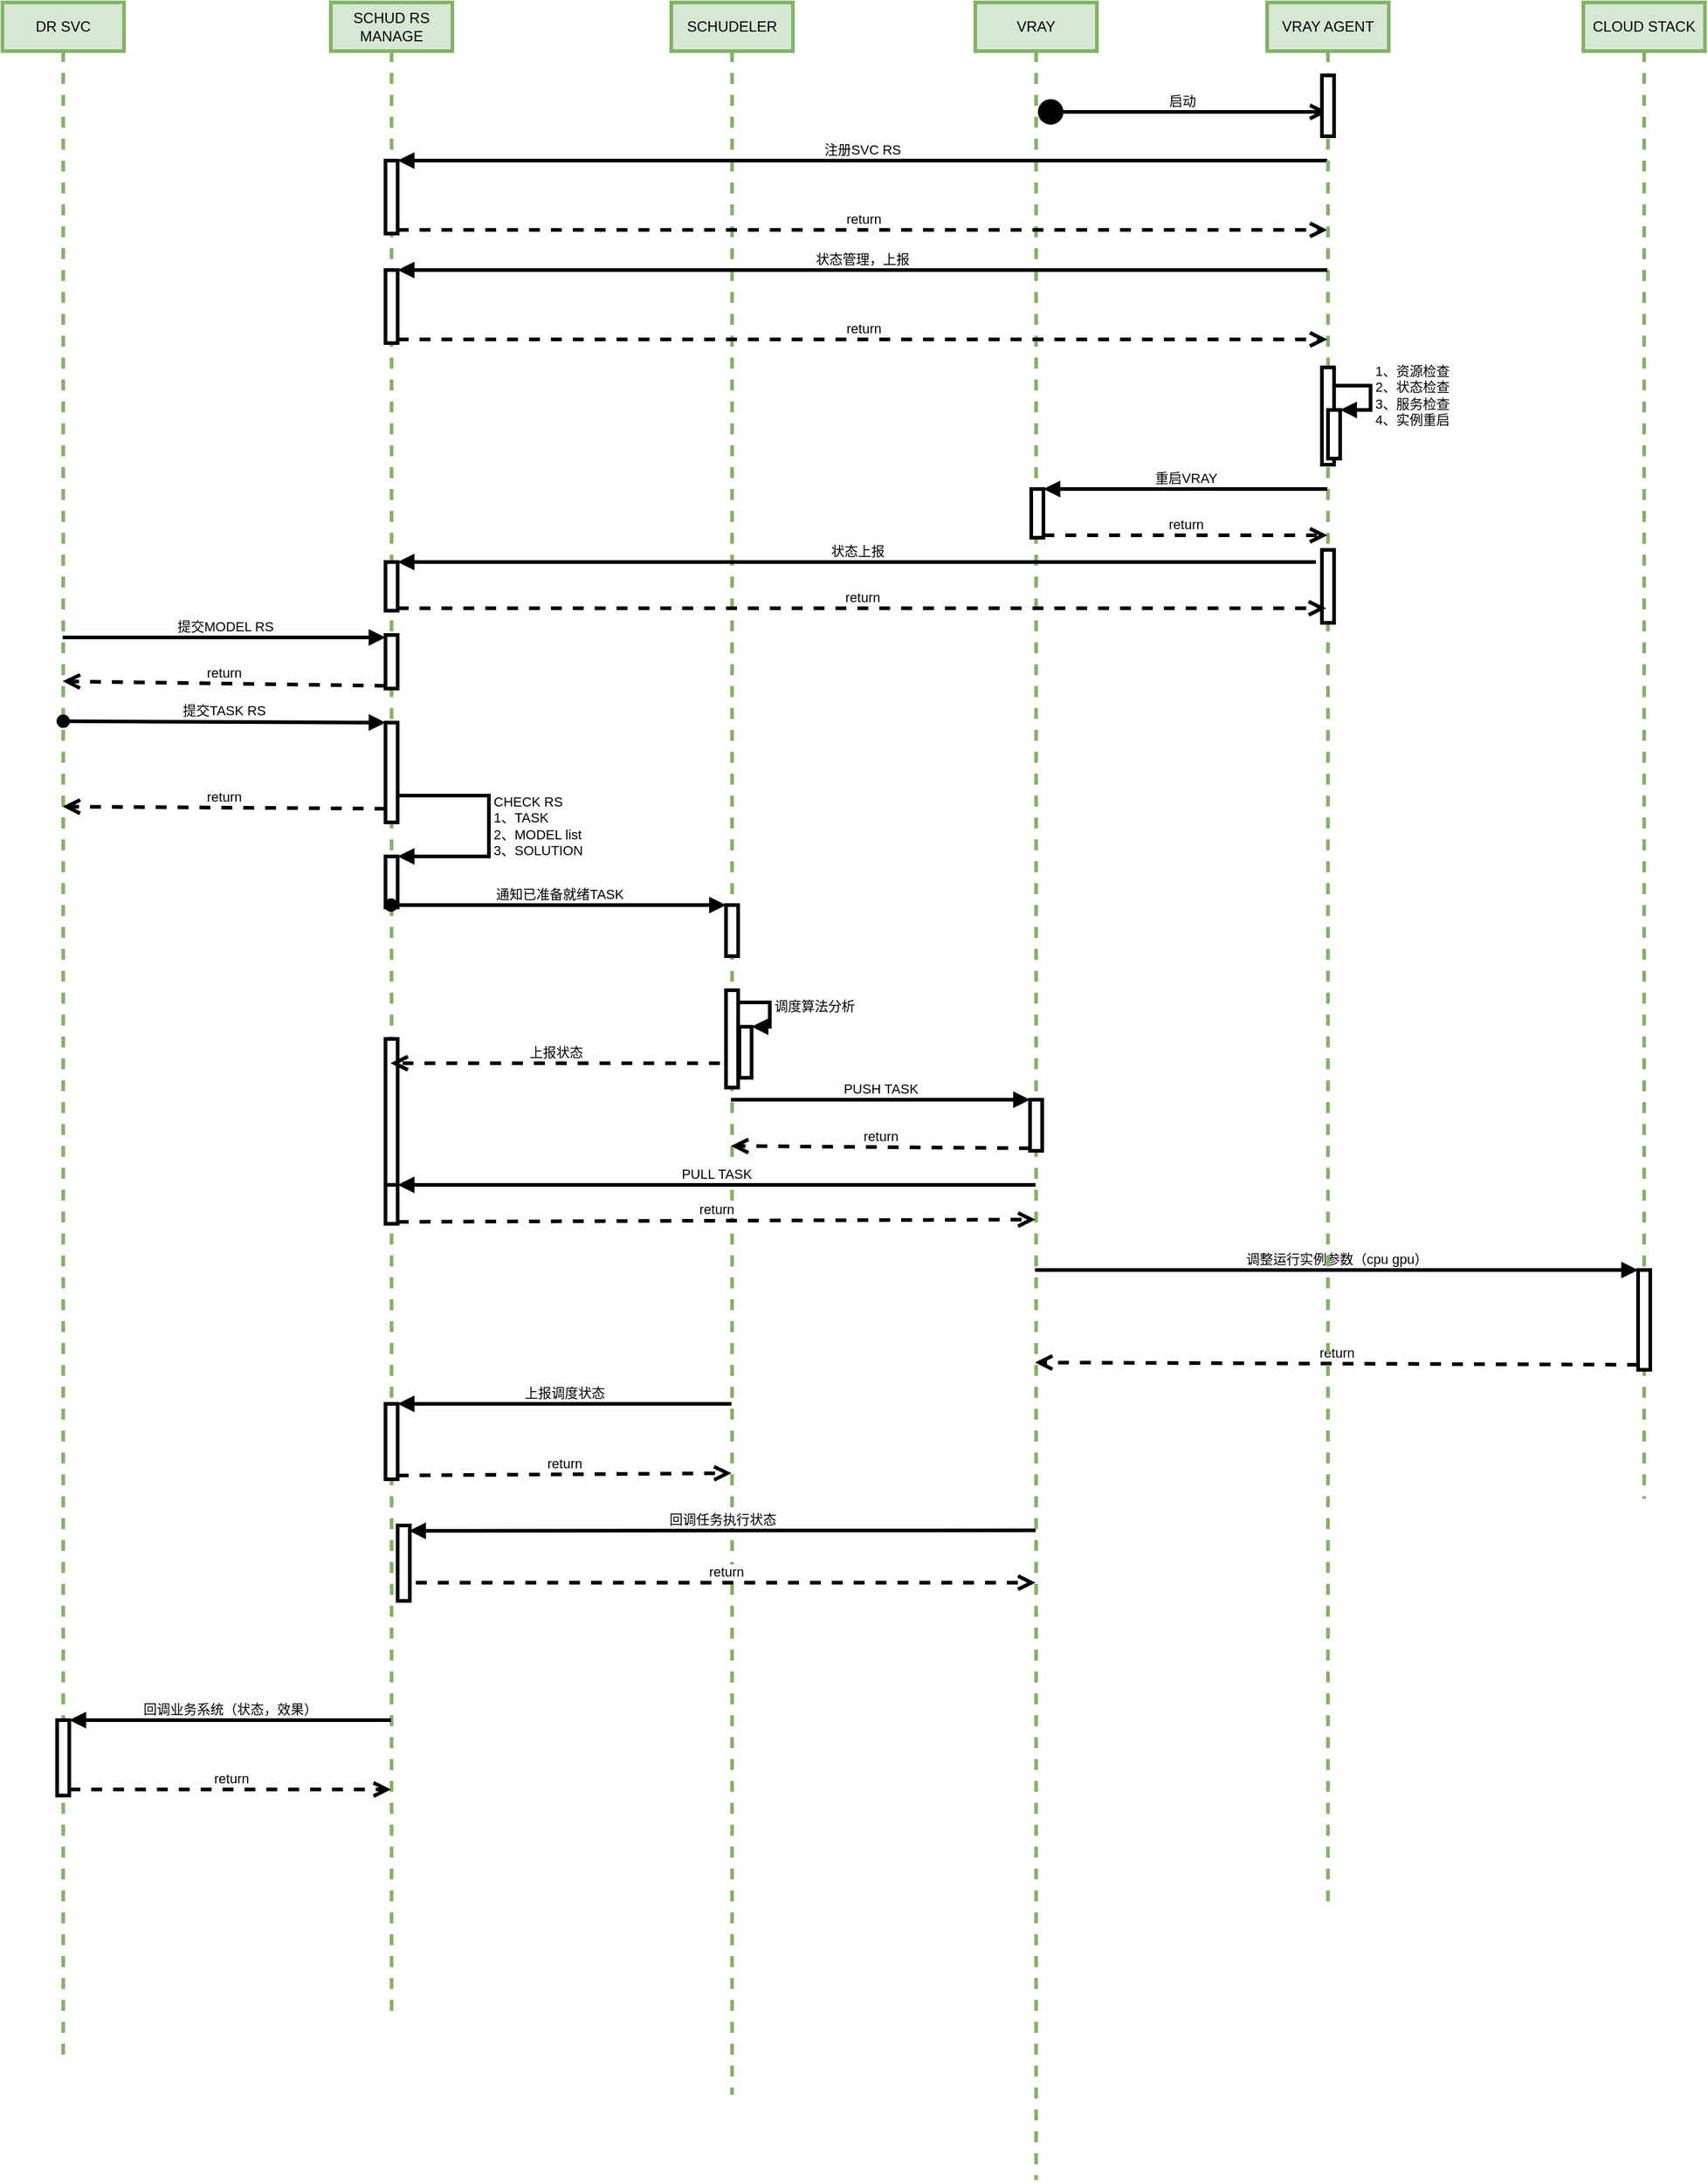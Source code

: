 <mxfile version="16.6.2" type="github">
  <diagram id="GCqSC2SD_qlKMxx8C9cN" name="Page-1">
    <mxGraphModel dx="2037" dy="1099" grid="1" gridSize="10" guides="1" tooltips="1" connect="1" arrows="1" fold="1" page="1" pageScale="1" pageWidth="850" pageHeight="1100" math="0" shadow="0">
      <root>
        <mxCell id="0" />
        <mxCell id="1" parent="0" />
        <mxCell id="x7JE74Zz-_B23tUYXp61-1" value="DR SVC" style="shape=umlLifeline;perimeter=lifelinePerimeter;whiteSpace=wrap;html=1;container=1;collapsible=0;recursiveResize=0;outlineConnect=0;fillColor=#d5e8d4;strokeColor=#82b366;strokeWidth=3;" vertex="1" parent="1">
          <mxGeometry x="170" y="240" width="100" height="1690" as="geometry" />
        </mxCell>
        <mxCell id="x7JE74Zz-_B23tUYXp61-34" value="" style="html=1;points=[];perimeter=orthogonalPerimeter;strokeWidth=3;" vertex="1" parent="x7JE74Zz-_B23tUYXp61-1">
          <mxGeometry x="45" y="1412" width="10" height="62" as="geometry" />
        </mxCell>
        <mxCell id="x7JE74Zz-_B23tUYXp61-2" value="SCHUD RS MANAGE" style="shape=umlLifeline;perimeter=lifelinePerimeter;whiteSpace=wrap;html=1;container=1;collapsible=0;recursiveResize=0;outlineConnect=0;fillColor=#d5e8d4;strokeColor=#82b366;strokeWidth=3;" vertex="1" parent="1">
          <mxGeometry x="440" y="240" width="100" height="1660" as="geometry" />
        </mxCell>
        <mxCell id="x7JE74Zz-_B23tUYXp61-4" value="" style="html=1;points=[];perimeter=orthogonalPerimeter;strokeWidth=3;" vertex="1" parent="x7JE74Zz-_B23tUYXp61-2">
          <mxGeometry x="45" y="592" width="10" height="82" as="geometry" />
        </mxCell>
        <mxCell id="x7JE74Zz-_B23tUYXp61-8" value="" style="html=1;points=[];perimeter=orthogonalPerimeter;strokeWidth=3;" vertex="1" parent="x7JE74Zz-_B23tUYXp61-2">
          <mxGeometry x="45" y="130" width="10" height="60" as="geometry" />
        </mxCell>
        <mxCell id="x7JE74Zz-_B23tUYXp61-11" value="" style="html=1;points=[];perimeter=orthogonalPerimeter;strokeWidth=3;" vertex="1" parent="x7JE74Zz-_B23tUYXp61-2">
          <mxGeometry x="45" y="520" width="10" height="44" as="geometry" />
        </mxCell>
        <mxCell id="x7JE74Zz-_B23tUYXp61-17" value="" style="html=1;points=[];perimeter=orthogonalPerimeter;strokeWidth=3;" vertex="1" parent="x7JE74Zz-_B23tUYXp61-2">
          <mxGeometry x="45" y="702" width="10" height="42" as="geometry" />
        </mxCell>
        <mxCell id="x7JE74Zz-_B23tUYXp61-18" value="CHECK RS&lt;br&gt;1、TASK&lt;br&gt;2、MODEL list&lt;br&gt;3、SOLUTION" style="edgeStyle=orthogonalEdgeStyle;html=1;align=left;spacingLeft=2;endArrow=block;rounded=0;entryX=1;entryY=0;exitX=1.1;exitY=0.75;exitDx=0;exitDy=0;exitPerimeter=0;strokeWidth=3;" edge="1" target="x7JE74Zz-_B23tUYXp61-17" parent="x7JE74Zz-_B23tUYXp61-2" source="x7JE74Zz-_B23tUYXp61-4">
          <mxGeometry relative="1" as="geometry">
            <mxPoint x="60" y="652" as="sourcePoint" />
            <Array as="points">
              <mxPoint x="130" y="652" />
              <mxPoint x="130" y="702" />
            </Array>
          </mxGeometry>
        </mxCell>
        <mxCell id="x7JE74Zz-_B23tUYXp61-31" value="" style="html=1;points=[];perimeter=orthogonalPerimeter;strokeWidth=3;" vertex="1" parent="x7JE74Zz-_B23tUYXp61-2">
          <mxGeometry x="55" y="1252" width="10" height="62" as="geometry" />
        </mxCell>
        <mxCell id="x7JE74Zz-_B23tUYXp61-37" value="" style="html=1;points=[];perimeter=orthogonalPerimeter;strokeWidth=3;" vertex="1" parent="x7JE74Zz-_B23tUYXp61-2">
          <mxGeometry x="45" y="1152" width="10" height="62" as="geometry" />
        </mxCell>
        <mxCell id="x7JE74Zz-_B23tUYXp61-40" value="" style="html=1;points=[];perimeter=orthogonalPerimeter;strokeWidth=3;" vertex="1" parent="x7JE74Zz-_B23tUYXp61-2">
          <mxGeometry x="45" y="852" width="10" height="132" as="geometry" />
        </mxCell>
        <mxCell id="x7JE74Zz-_B23tUYXp61-28" value="" style="html=1;points=[];perimeter=orthogonalPerimeter;strokeWidth=3;" vertex="1" parent="x7JE74Zz-_B23tUYXp61-2">
          <mxGeometry x="45" y="972" width="10" height="32" as="geometry" />
        </mxCell>
        <mxCell id="x7JE74Zz-_B23tUYXp61-46" value="" style="html=1;points=[];perimeter=orthogonalPerimeter;strokeWidth=3;" vertex="1" parent="x7JE74Zz-_B23tUYXp61-2">
          <mxGeometry x="45" y="220" width="10" height="60" as="geometry" />
        </mxCell>
        <mxCell id="x7JE74Zz-_B23tUYXp61-65" value="" style="html=1;points=[];perimeter=orthogonalPerimeter;strokeWidth=3;" vertex="1" parent="x7JE74Zz-_B23tUYXp61-2">
          <mxGeometry x="45" y="460" width="10" height="40" as="geometry" />
        </mxCell>
        <mxCell id="x7JE74Zz-_B23tUYXp61-3" value="VRAY" style="shape=umlLifeline;perimeter=lifelinePerimeter;whiteSpace=wrap;html=1;container=1;collapsible=0;recursiveResize=0;outlineConnect=0;fillColor=#d5e8d4;strokeColor=#82b366;strokeWidth=3;" vertex="1" parent="1">
          <mxGeometry x="970" y="240" width="100" height="1790" as="geometry" />
        </mxCell>
        <mxCell id="x7JE74Zz-_B23tUYXp61-25" value="" style="html=1;points=[];perimeter=orthogonalPerimeter;strokeWidth=3;" vertex="1" parent="x7JE74Zz-_B23tUYXp61-3">
          <mxGeometry x="45" y="902" width="10" height="42" as="geometry" />
        </mxCell>
        <mxCell id="x7JE74Zz-_B23tUYXp61-54" value="启动" style="html=1;verticalAlign=bottom;startArrow=circle;startFill=1;endArrow=open;startSize=6;endSize=8;rounded=0;strokeWidth=3;" edge="1" parent="x7JE74Zz-_B23tUYXp61-3">
          <mxGeometry width="80" relative="1" as="geometry">
            <mxPoint x="50" y="90" as="sourcePoint" />
            <mxPoint x="289.5" y="90" as="targetPoint" />
          </mxGeometry>
        </mxCell>
        <mxCell id="x7JE74Zz-_B23tUYXp61-61" value="" style="html=1;points=[];perimeter=orthogonalPerimeter;strokeWidth=3;" vertex="1" parent="x7JE74Zz-_B23tUYXp61-3">
          <mxGeometry x="46" y="400" width="10" height="40" as="geometry" />
        </mxCell>
        <mxCell id="x7JE74Zz-_B23tUYXp61-5" value="提交TASK RS" style="html=1;verticalAlign=bottom;startArrow=oval;endArrow=block;startSize=8;rounded=0;exitX=0.5;exitY=0.263;exitDx=0;exitDy=0;exitPerimeter=0;strokeWidth=3;" edge="1" target="x7JE74Zz-_B23tUYXp61-4" parent="1">
          <mxGeometry relative="1" as="geometry">
            <mxPoint x="220" y="830.9" as="sourcePoint" />
          </mxGeometry>
        </mxCell>
        <mxCell id="x7JE74Zz-_B23tUYXp61-6" value="CLOUD STACK" style="shape=umlLifeline;perimeter=lifelinePerimeter;whiteSpace=wrap;html=1;container=1;collapsible=0;recursiveResize=0;outlineConnect=0;fillColor=#d5e8d4;strokeColor=#82b366;strokeWidth=3;" vertex="1" parent="1">
          <mxGeometry x="1470" y="240" width="100" height="1230" as="geometry" />
        </mxCell>
        <mxCell id="x7JE74Zz-_B23tUYXp61-42" value="" style="html=1;points=[];perimeter=orthogonalPerimeter;strokeWidth=3;" vertex="1" parent="x7JE74Zz-_B23tUYXp61-6">
          <mxGeometry x="45" y="1042" width="10" height="82" as="geometry" />
        </mxCell>
        <mxCell id="x7JE74Zz-_B23tUYXp61-7" value="SCHUDELER" style="shape=umlLifeline;perimeter=lifelinePerimeter;whiteSpace=wrap;html=1;container=1;collapsible=0;recursiveResize=0;outlineConnect=0;fillColor=#d5e8d4;strokeColor=#82b366;strokeWidth=3;" vertex="1" parent="1">
          <mxGeometry x="720" y="240" width="100" height="1720" as="geometry" />
        </mxCell>
        <mxCell id="x7JE74Zz-_B23tUYXp61-19" value="" style="html=1;points=[];perimeter=orthogonalPerimeter;strokeWidth=3;" vertex="1" parent="x7JE74Zz-_B23tUYXp61-7">
          <mxGeometry x="45" y="742" width="10" height="42" as="geometry" />
        </mxCell>
        <mxCell id="x7JE74Zz-_B23tUYXp61-23" value="" style="html=1;points=[];perimeter=orthogonalPerimeter;strokeWidth=3;" vertex="1" parent="x7JE74Zz-_B23tUYXp61-7">
          <mxGeometry x="56" y="842" width="10" height="42" as="geometry" />
        </mxCell>
        <mxCell id="x7JE74Zz-_B23tUYXp61-24" value="调度算法分析" style="edgeStyle=orthogonalEdgeStyle;html=1;align=left;spacingLeft=2;endArrow=block;rounded=0;entryX=1;entryY=0;strokeWidth=3;" edge="1" target="x7JE74Zz-_B23tUYXp61-23" parent="x7JE74Zz-_B23tUYXp61-7">
          <mxGeometry relative="1" as="geometry">
            <mxPoint x="51" y="822" as="sourcePoint" />
            <Array as="points">
              <mxPoint x="81" y="822" />
            </Array>
          </mxGeometry>
        </mxCell>
        <mxCell id="x7JE74Zz-_B23tUYXp61-64" value="" style="html=1;points=[];perimeter=orthogonalPerimeter;strokeWidth=3;" vertex="1" parent="x7JE74Zz-_B23tUYXp61-7">
          <mxGeometry x="45" y="812" width="10" height="80" as="geometry" />
        </mxCell>
        <mxCell id="x7JE74Zz-_B23tUYXp61-9" value="注册SVC RS" style="html=1;verticalAlign=bottom;endArrow=block;entryX=1;entryY=0;rounded=0;strokeWidth=3;" edge="1" target="x7JE74Zz-_B23tUYXp61-8" parent="1">
          <mxGeometry relative="1" as="geometry">
            <mxPoint x="1259.5" y="370" as="sourcePoint" />
          </mxGeometry>
        </mxCell>
        <mxCell id="x7JE74Zz-_B23tUYXp61-10" value="return" style="html=1;verticalAlign=bottom;endArrow=open;dashed=1;endSize=8;exitX=1;exitY=0.95;rounded=0;strokeWidth=3;" edge="1" source="x7JE74Zz-_B23tUYXp61-8" parent="1">
          <mxGeometry relative="1" as="geometry">
            <mxPoint x="1259.5" y="427.0" as="targetPoint" />
          </mxGeometry>
        </mxCell>
        <mxCell id="x7JE74Zz-_B23tUYXp61-12" value="提交MODEL RS" style="html=1;verticalAlign=bottom;endArrow=block;entryX=0;entryY=0;rounded=0;strokeWidth=3;" edge="1" parent="1">
          <mxGeometry relative="1" as="geometry">
            <mxPoint x="219.5" y="762" as="sourcePoint" />
            <mxPoint x="485" y="762.0" as="targetPoint" />
          </mxGeometry>
        </mxCell>
        <mxCell id="x7JE74Zz-_B23tUYXp61-13" value="return" style="html=1;verticalAlign=bottom;endArrow=open;dashed=1;endSize=8;exitX=0;exitY=0.95;rounded=0;strokeWidth=3;" edge="1" source="x7JE74Zz-_B23tUYXp61-11" parent="1">
          <mxGeometry relative="1" as="geometry">
            <mxPoint x="219.5" y="798" as="targetPoint" />
          </mxGeometry>
        </mxCell>
        <mxCell id="x7JE74Zz-_B23tUYXp61-14" value="return" style="html=1;verticalAlign=bottom;endArrow=open;dashed=1;endSize=8;rounded=0;exitX=0;exitY=0.863;exitDx=0;exitDy=0;exitPerimeter=0;strokeWidth=3;" edge="1" parent="1" source="x7JE74Zz-_B23tUYXp61-4">
          <mxGeometry relative="1" as="geometry">
            <mxPoint x="480" y="902" as="sourcePoint" />
            <mxPoint x="219.5" y="901.04" as="targetPoint" />
          </mxGeometry>
        </mxCell>
        <mxCell id="x7JE74Zz-_B23tUYXp61-20" value="通知已准备就绪TASK" style="html=1;verticalAlign=bottom;startArrow=oval;endArrow=block;startSize=8;rounded=0;strokeWidth=3;" edge="1" target="x7JE74Zz-_B23tUYXp61-19" parent="1">
          <mxGeometry relative="1" as="geometry">
            <mxPoint x="489.5" y="982" as="sourcePoint" />
          </mxGeometry>
        </mxCell>
        <mxCell id="x7JE74Zz-_B23tUYXp61-26" value="PUSH TASK" style="html=1;verticalAlign=bottom;endArrow=block;entryX=0;entryY=0;rounded=0;strokeWidth=3;" edge="1" target="x7JE74Zz-_B23tUYXp61-25" parent="1">
          <mxGeometry relative="1" as="geometry">
            <mxPoint x="769.071" y="1142" as="sourcePoint" />
          </mxGeometry>
        </mxCell>
        <mxCell id="x7JE74Zz-_B23tUYXp61-27" value="return" style="html=1;verticalAlign=bottom;endArrow=open;dashed=1;endSize=8;exitX=0;exitY=0.95;rounded=0;strokeWidth=3;" edge="1" source="x7JE74Zz-_B23tUYXp61-25" parent="1">
          <mxGeometry relative="1" as="geometry">
            <mxPoint x="769.071" y="1180" as="targetPoint" />
          </mxGeometry>
        </mxCell>
        <mxCell id="x7JE74Zz-_B23tUYXp61-29" value="PULL TASK" style="html=1;verticalAlign=bottom;endArrow=block;entryX=1;entryY=0;rounded=0;strokeWidth=3;" edge="1" target="x7JE74Zz-_B23tUYXp61-28" parent="1">
          <mxGeometry relative="1" as="geometry">
            <mxPoint x="1019.5" y="1212" as="sourcePoint" />
          </mxGeometry>
        </mxCell>
        <mxCell id="x7JE74Zz-_B23tUYXp61-30" value="return" style="html=1;verticalAlign=bottom;endArrow=open;dashed=1;endSize=8;exitX=1;exitY=0.95;rounded=0;strokeWidth=3;" edge="1" source="x7JE74Zz-_B23tUYXp61-28" parent="1">
          <mxGeometry relative="1" as="geometry">
            <mxPoint x="1019.5" y="1240.5" as="targetPoint" />
          </mxGeometry>
        </mxCell>
        <mxCell id="x7JE74Zz-_B23tUYXp61-32" value="回调任务执行状态" style="html=1;verticalAlign=bottom;endArrow=block;rounded=0;entryX=0.943;entryY=0.329;entryDx=0;entryDy=0;entryPerimeter=0;strokeWidth=3;" edge="1" parent="1">
          <mxGeometry relative="1" as="geometry">
            <mxPoint x="1019.5" y="1496" as="sourcePoint" />
            <mxPoint x="504.43" y="1496.398" as="targetPoint" />
          </mxGeometry>
        </mxCell>
        <mxCell id="x7JE74Zz-_B23tUYXp61-33" value="return" style="html=1;verticalAlign=bottom;endArrow=open;dashed=1;endSize=8;rounded=0;strokeWidth=3;" edge="1" parent="1">
          <mxGeometry relative="1" as="geometry">
            <mxPoint x="1019.5" y="1539" as="targetPoint" />
            <mxPoint x="510" y="1539" as="sourcePoint" />
          </mxGeometry>
        </mxCell>
        <mxCell id="x7JE74Zz-_B23tUYXp61-35" value="回调业务系统（状态，效果）" style="html=1;verticalAlign=bottom;endArrow=block;entryX=1;entryY=0;rounded=0;strokeWidth=3;" edge="1" parent="1">
          <mxGeometry relative="1" as="geometry">
            <mxPoint x="489.5" y="1652" as="sourcePoint" />
            <mxPoint x="225" y="1652" as="targetPoint" />
          </mxGeometry>
        </mxCell>
        <mxCell id="x7JE74Zz-_B23tUYXp61-36" value="return" style="html=1;verticalAlign=bottom;endArrow=open;dashed=1;endSize=8;exitX=1;exitY=0.95;rounded=0;strokeWidth=3;" edge="1" parent="1">
          <mxGeometry relative="1" as="geometry">
            <mxPoint x="489.5" y="1709" as="targetPoint" />
            <mxPoint x="225" y="1709" as="sourcePoint" />
          </mxGeometry>
        </mxCell>
        <mxCell id="x7JE74Zz-_B23tUYXp61-38" value="上报调度状态" style="html=1;verticalAlign=bottom;endArrow=block;entryX=1;entryY=0;rounded=0;strokeWidth=3;" edge="1" target="x7JE74Zz-_B23tUYXp61-37" parent="1">
          <mxGeometry relative="1" as="geometry">
            <mxPoint x="769.5" y="1392" as="sourcePoint" />
          </mxGeometry>
        </mxCell>
        <mxCell id="x7JE74Zz-_B23tUYXp61-39" value="return" style="html=1;verticalAlign=bottom;endArrow=open;dashed=1;endSize=8;exitX=1;exitY=0.95;rounded=0;strokeWidth=3;" edge="1" source="x7JE74Zz-_B23tUYXp61-37" parent="1">
          <mxGeometry relative="1" as="geometry">
            <mxPoint x="769.5" y="1449" as="targetPoint" />
          </mxGeometry>
        </mxCell>
        <mxCell id="x7JE74Zz-_B23tUYXp61-41" value="上报状态" style="html=1;verticalAlign=bottom;endArrow=open;dashed=1;endSize=8;rounded=0;strokeWidth=3;" edge="1" parent="1">
          <mxGeometry relative="1" as="geometry">
            <mxPoint x="760" y="1112" as="sourcePoint" />
            <mxPoint x="489.071" y="1112" as="targetPoint" />
          </mxGeometry>
        </mxCell>
        <mxCell id="x7JE74Zz-_B23tUYXp61-43" value="调整运行实例参数（cpu gpu）" style="html=1;verticalAlign=bottom;endArrow=block;entryX=0;entryY=0;rounded=0;strokeWidth=3;" edge="1" target="x7JE74Zz-_B23tUYXp61-42" parent="1">
          <mxGeometry relative="1" as="geometry">
            <mxPoint x="1019.071" y="1282" as="sourcePoint" />
          </mxGeometry>
        </mxCell>
        <mxCell id="x7JE74Zz-_B23tUYXp61-44" value="return" style="html=1;verticalAlign=bottom;endArrow=open;dashed=1;endSize=8;exitX=0;exitY=0.95;rounded=0;strokeWidth=3;" edge="1" source="x7JE74Zz-_B23tUYXp61-42" parent="1">
          <mxGeometry relative="1" as="geometry">
            <mxPoint x="1019.071" y="1358" as="targetPoint" />
          </mxGeometry>
        </mxCell>
        <mxCell id="x7JE74Zz-_B23tUYXp61-45" value="VRAY AGENT" style="shape=umlLifeline;perimeter=lifelinePerimeter;whiteSpace=wrap;html=1;container=1;collapsible=0;recursiveResize=0;outlineConnect=0;fillColor=#d5e8d4;strokeColor=#82b366;strokeWidth=3;" vertex="1" parent="1">
          <mxGeometry x="1210" y="240" width="100" height="1570" as="geometry" />
        </mxCell>
        <mxCell id="x7JE74Zz-_B23tUYXp61-53" value="" style="html=1;points=[];perimeter=orthogonalPerimeter;strokeWidth=3;" vertex="1" parent="x7JE74Zz-_B23tUYXp61-45">
          <mxGeometry x="45" y="60" width="10" height="50" as="geometry" />
        </mxCell>
        <mxCell id="x7JE74Zz-_B23tUYXp61-58" value="" style="html=1;points=[];perimeter=orthogonalPerimeter;strokeWidth=3;" vertex="1" parent="x7JE74Zz-_B23tUYXp61-45">
          <mxGeometry x="45" y="300" width="10" height="80" as="geometry" />
        </mxCell>
        <mxCell id="x7JE74Zz-_B23tUYXp61-59" value="" style="html=1;points=[];perimeter=orthogonalPerimeter;strokeWidth=3;" vertex="1" parent="x7JE74Zz-_B23tUYXp61-45">
          <mxGeometry x="50" y="335" width="10" height="40" as="geometry" />
        </mxCell>
        <mxCell id="x7JE74Zz-_B23tUYXp61-60" value="1、资源检查&lt;br&gt;2、状态检查&lt;br&gt;3、服务检查&lt;br&gt;4、实例重启" style="edgeStyle=orthogonalEdgeStyle;html=1;align=left;spacingLeft=2;endArrow=block;rounded=0;entryX=1;entryY=0;strokeWidth=3;" edge="1" target="x7JE74Zz-_B23tUYXp61-59" parent="x7JE74Zz-_B23tUYXp61-45">
          <mxGeometry relative="1" as="geometry">
            <mxPoint x="55" y="315" as="sourcePoint" />
            <Array as="points">
              <mxPoint x="85" y="315" />
            </Array>
          </mxGeometry>
        </mxCell>
        <mxCell id="x7JE74Zz-_B23tUYXp61-68" value="" style="html=1;points=[];perimeter=orthogonalPerimeter;strokeWidth=3;" vertex="1" parent="x7JE74Zz-_B23tUYXp61-45">
          <mxGeometry x="45" y="450" width="10" height="60" as="geometry" />
        </mxCell>
        <mxCell id="x7JE74Zz-_B23tUYXp61-47" value="状态管理，上报" style="html=1;verticalAlign=bottom;endArrow=block;entryX=1;entryY=0;rounded=0;strokeWidth=3;" edge="1" target="x7JE74Zz-_B23tUYXp61-46" parent="1">
          <mxGeometry relative="1" as="geometry">
            <mxPoint x="1259.5" y="460" as="sourcePoint" />
          </mxGeometry>
        </mxCell>
        <mxCell id="x7JE74Zz-_B23tUYXp61-48" value="return" style="html=1;verticalAlign=bottom;endArrow=open;dashed=1;endSize=8;exitX=1;exitY=0.95;rounded=0;strokeWidth=3;" edge="1" source="x7JE74Zz-_B23tUYXp61-46" parent="1">
          <mxGeometry relative="1" as="geometry">
            <mxPoint x="1259.5" y="517.0" as="targetPoint" />
          </mxGeometry>
        </mxCell>
        <mxCell id="x7JE74Zz-_B23tUYXp61-62" value="重启VRAY" style="html=1;verticalAlign=bottom;endArrow=block;entryX=1;entryY=0;rounded=0;strokeWidth=3;" edge="1" target="x7JE74Zz-_B23tUYXp61-61" parent="1">
          <mxGeometry relative="1" as="geometry">
            <mxPoint x="1259.5" y="640" as="sourcePoint" />
          </mxGeometry>
        </mxCell>
        <mxCell id="x7JE74Zz-_B23tUYXp61-63" value="return" style="html=1;verticalAlign=bottom;endArrow=open;dashed=1;endSize=8;exitX=1;exitY=0.95;rounded=0;strokeWidth=3;" edge="1" source="x7JE74Zz-_B23tUYXp61-61" parent="1">
          <mxGeometry relative="1" as="geometry">
            <mxPoint x="1259.5" y="678" as="targetPoint" />
          </mxGeometry>
        </mxCell>
        <mxCell id="x7JE74Zz-_B23tUYXp61-66" value="状态上报" style="html=1;verticalAlign=bottom;endArrow=block;entryX=1;entryY=0;rounded=0;strokeWidth=3;" edge="1" target="x7JE74Zz-_B23tUYXp61-65" parent="1">
          <mxGeometry relative="1" as="geometry">
            <mxPoint x="1250" y="700" as="sourcePoint" />
          </mxGeometry>
        </mxCell>
        <mxCell id="x7JE74Zz-_B23tUYXp61-67" value="return" style="html=1;verticalAlign=bottom;endArrow=open;dashed=1;endSize=8;exitX=1;exitY=0.95;rounded=0;strokeWidth=3;" edge="1" source="x7JE74Zz-_B23tUYXp61-65" parent="1" target="x7JE74Zz-_B23tUYXp61-45">
          <mxGeometry relative="1" as="geometry">
            <mxPoint x="555" y="737" as="targetPoint" />
          </mxGeometry>
        </mxCell>
      </root>
    </mxGraphModel>
  </diagram>
</mxfile>
